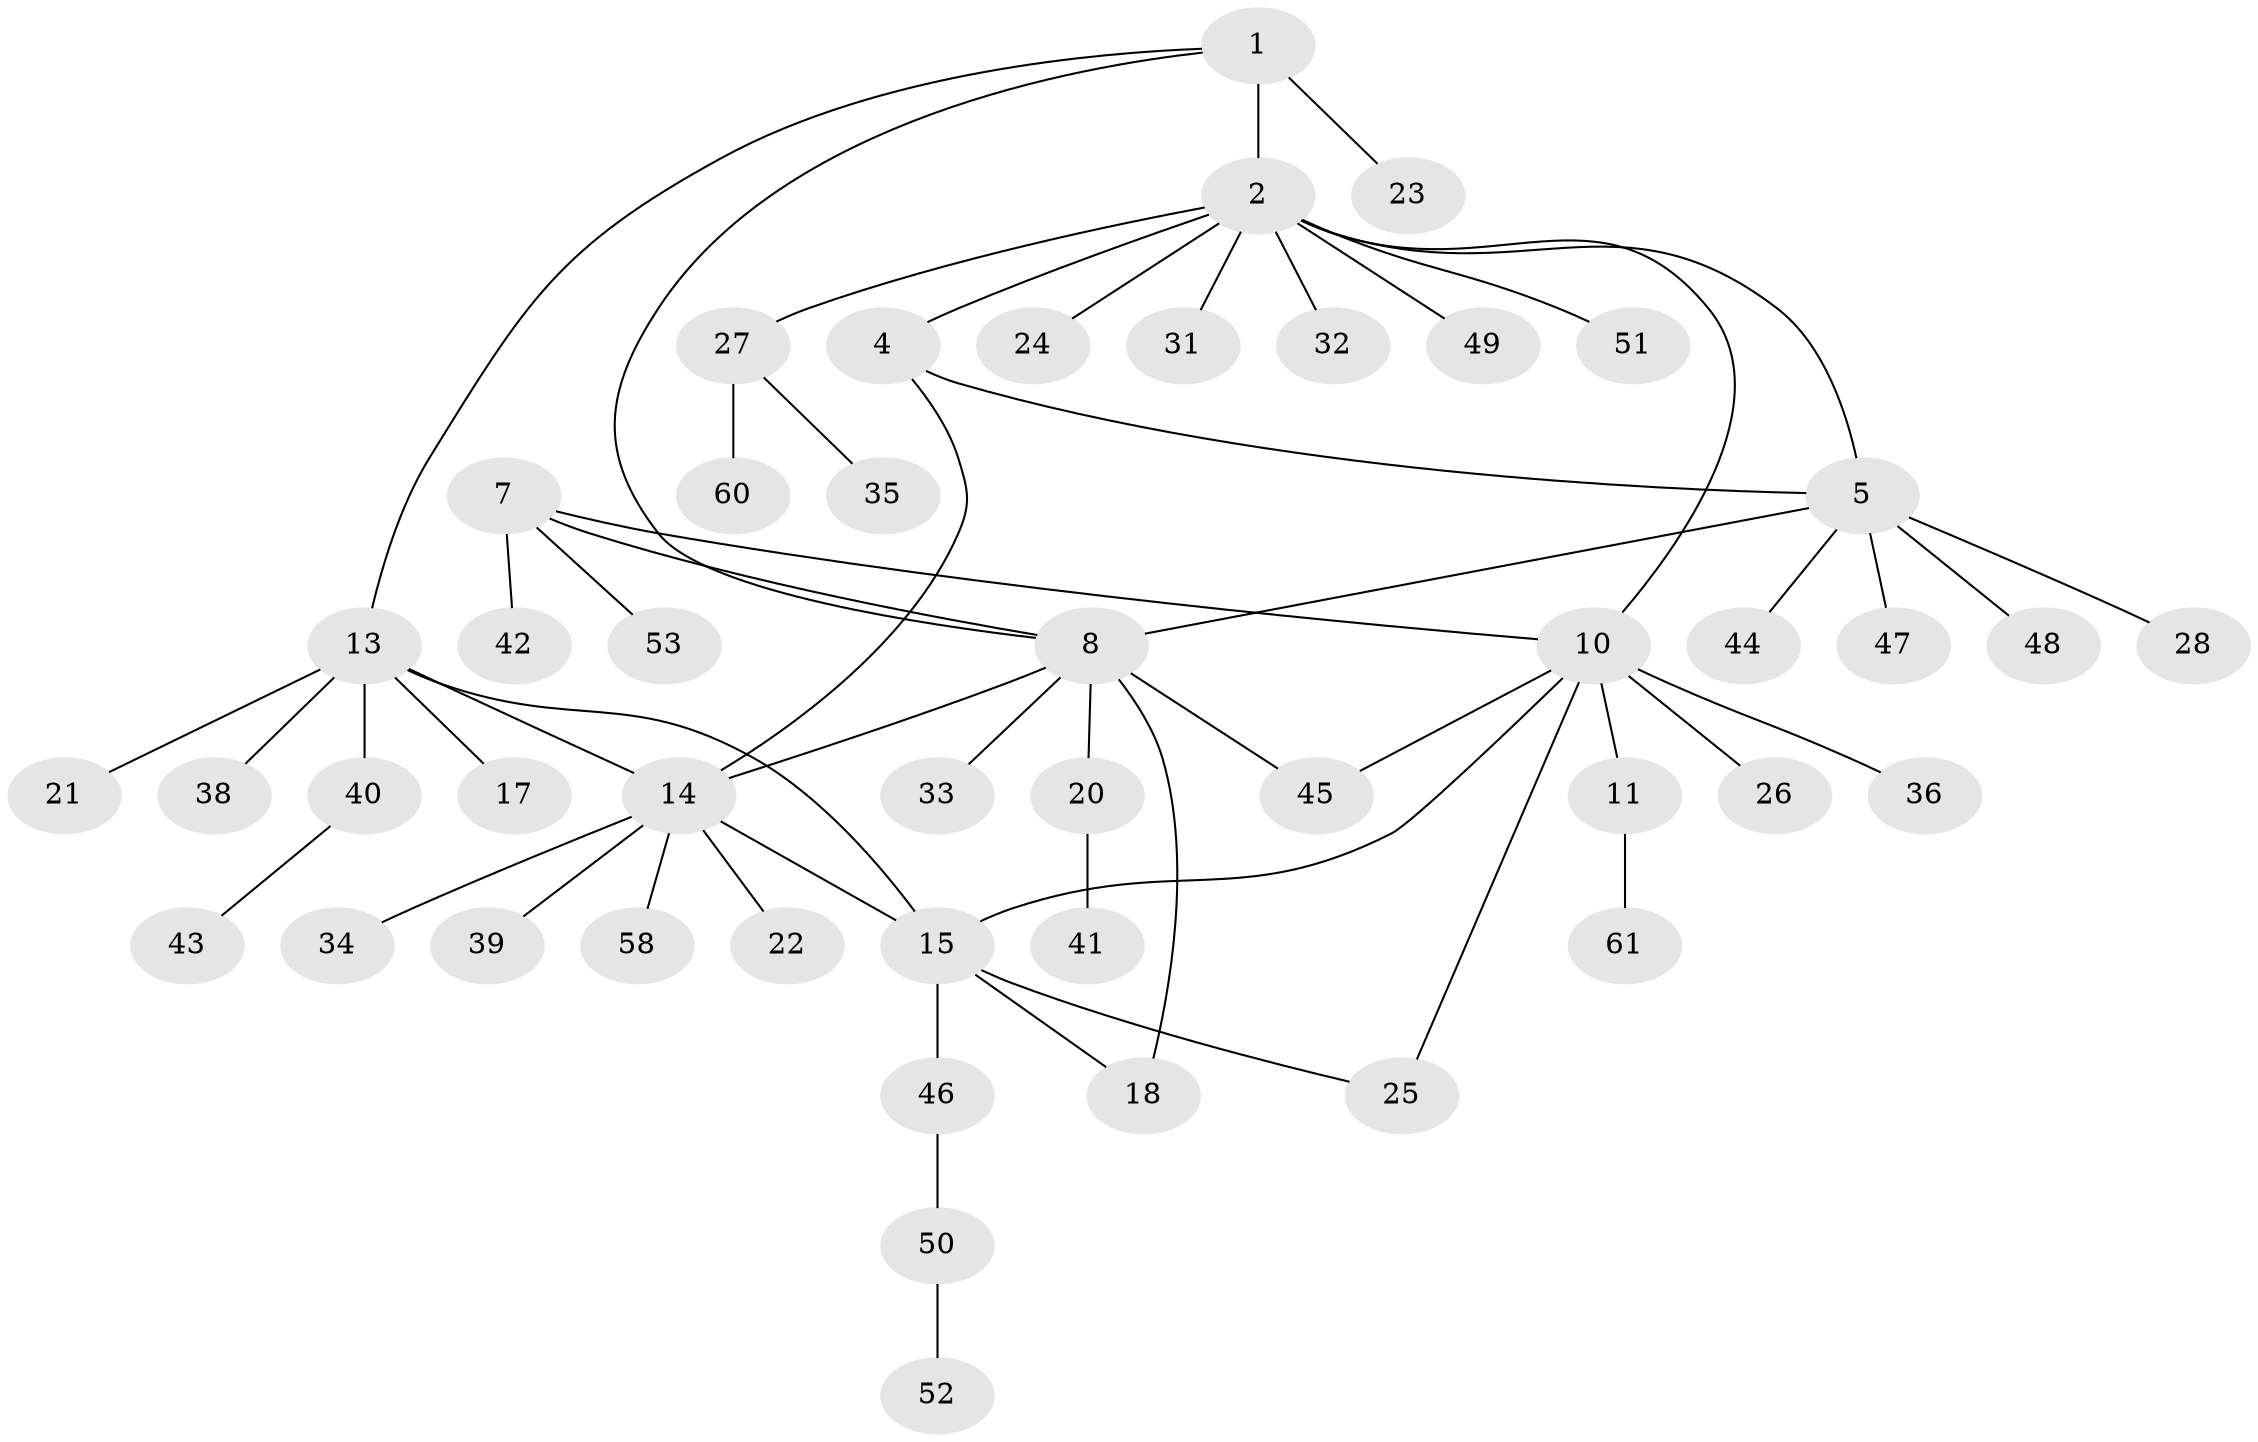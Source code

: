 // original degree distribution, {3: 0.11475409836065574, 9: 0.01639344262295082, 4: 0.03278688524590164, 8: 0.04918032786885246, 5: 0.04918032786885246, 6: 0.01639344262295082, 7: 0.03278688524590164, 1: 0.5409836065573771, 2: 0.14754098360655737}
// Generated by graph-tools (version 1.1) at 2025/11/02/27/25 16:11:37]
// undirected, 47 vertices, 56 edges
graph export_dot {
graph [start="1"]
  node [color=gray90,style=filled];
  1 [super="+3"];
  2 [super="+6"];
  4;
  5 [super="+16"];
  7 [super="+56"];
  8 [super="+9"];
  10 [super="+12"];
  11;
  13 [super="+29"];
  14 [super="+37"];
  15 [super="+30"];
  17;
  18 [super="+19"];
  20;
  21;
  22;
  23 [super="+59"];
  24;
  25;
  26;
  27 [super="+54"];
  28;
  31;
  32;
  33;
  34;
  35;
  36;
  38 [super="+57"];
  39;
  40;
  41;
  42;
  43;
  44;
  45;
  46;
  47;
  48;
  49;
  50 [super="+55"];
  51;
  52;
  53;
  58;
  60;
  61;
  1 -- 2 [weight=2];
  1 -- 8;
  1 -- 13;
  1 -- 23;
  2 -- 10 [weight=2];
  2 -- 24;
  2 -- 27;
  2 -- 31;
  2 -- 32;
  2 -- 49;
  2 -- 51;
  2 -- 4;
  2 -- 5;
  4 -- 5;
  4 -- 14;
  5 -- 28;
  5 -- 44;
  5 -- 47;
  5 -- 48;
  5 -- 8;
  7 -- 8 [weight=2];
  7 -- 42;
  7 -- 53;
  7 -- 10;
  8 -- 14;
  8 -- 33;
  8 -- 18;
  8 -- 20;
  8 -- 45;
  10 -- 11 [weight=2];
  10 -- 25;
  10 -- 26;
  10 -- 36;
  10 -- 45;
  10 -- 15;
  11 -- 61;
  13 -- 14;
  13 -- 15;
  13 -- 17;
  13 -- 21;
  13 -- 38;
  13 -- 40;
  14 -- 15;
  14 -- 22;
  14 -- 34;
  14 -- 58;
  14 -- 39;
  15 -- 18;
  15 -- 25;
  15 -- 46;
  20 -- 41;
  27 -- 35;
  27 -- 60;
  40 -- 43;
  46 -- 50;
  50 -- 52;
}
